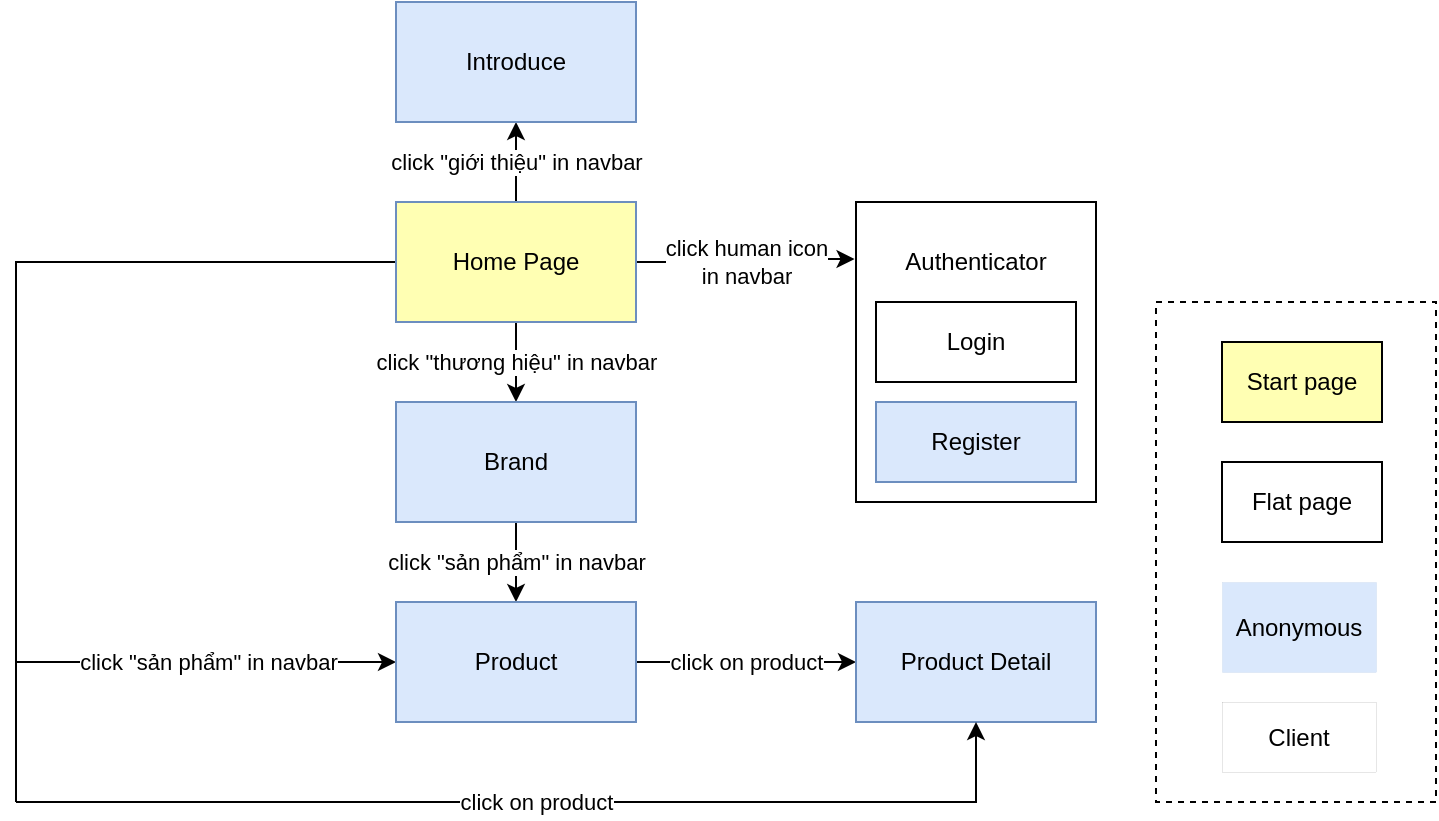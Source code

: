 <mxfile version="20.3.0" type="device"><diagram id="_5H-L2p9wcAScAushxqT" name="Trang-1"><mxGraphModel dx="976" dy="716" grid="1" gridSize="10" guides="1" tooltips="1" connect="1" arrows="1" fold="1" page="1" pageScale="1" pageWidth="850" pageHeight="1100" math="0" shadow="0"><root><mxCell id="0"/><mxCell id="1" parent="0"/><mxCell id="xL1AuNCBUxeQoqKHfMIo-3" value="click &quot;thương hiệu&quot; in navbar" style="edgeStyle=orthogonalEdgeStyle;rounded=0;orthogonalLoop=1;jettySize=auto;html=1;entryX=0.5;entryY=0;entryDx=0;entryDy=0;" parent="1" source="xL1AuNCBUxeQoqKHfMIo-1" target="xL1AuNCBUxeQoqKHfMIo-2" edge="1"><mxGeometry relative="1" as="geometry"/></mxCell><mxCell id="xL1AuNCBUxeQoqKHfMIo-7" style="edgeStyle=orthogonalEdgeStyle;rounded=0;orthogonalLoop=1;jettySize=auto;html=1;entryX=0;entryY=0.5;entryDx=0;entryDy=0;" parent="1" source="xL1AuNCBUxeQoqKHfMIo-1" target="xL1AuNCBUxeQoqKHfMIo-8" edge="1"><mxGeometry relative="1" as="geometry"><mxPoint x="330" y="640" as="targetPoint"/><Array as="points"><mxPoint x="150" y="410"/><mxPoint x="150" y="610"/></Array></mxGeometry></mxCell><mxCell id="-LlvZFSHtLSOR2tVRsAY-1" value="click &quot;sản phẩm&quot; in navbar" style="edgeLabel;html=1;align=center;verticalAlign=middle;resizable=0;points=[];" parent="xL1AuNCBUxeQoqKHfMIo-7" vertex="1" connectable="0"><mxGeometry x="0.675" relative="1" as="geometry"><mxPoint as="offset"/></mxGeometry></mxCell><mxCell id="xL1AuNCBUxeQoqKHfMIo-9" value="click human icon&lt;br&gt;&amp;nbsp;in navbar&amp;nbsp;" style="edgeStyle=orthogonalEdgeStyle;rounded=0;orthogonalLoop=1;jettySize=auto;html=1;entryX=-0.006;entryY=0.19;entryDx=0;entryDy=0;entryPerimeter=0;" parent="1" source="xL1AuNCBUxeQoqKHfMIo-1" target="xL1AuNCBUxeQoqKHfMIo-11" edge="1"><mxGeometry relative="1" as="geometry"><mxPoint x="560" y="410" as="targetPoint"/></mxGeometry></mxCell><mxCell id="xL1AuNCBUxeQoqKHfMIo-14" value="click &quot;giới thiệu&quot; in navbar" style="edgeStyle=orthogonalEdgeStyle;rounded=0;orthogonalLoop=1;jettySize=auto;html=1;entryX=0.5;entryY=1;entryDx=0;entryDy=0;" parent="1" source="xL1AuNCBUxeQoqKHfMIo-1" target="xL1AuNCBUxeQoqKHfMIo-13" edge="1"><mxGeometry relative="1" as="geometry"/></mxCell><mxCell id="xL1AuNCBUxeQoqKHfMIo-1" value="Home Page" style="rounded=0;whiteSpace=wrap;html=1;fillColor=#FFFFB3;strokeColor=#6c8ebf;" parent="1" vertex="1"><mxGeometry x="340" y="380" width="120" height="60" as="geometry"/></mxCell><mxCell id="xL1AuNCBUxeQoqKHfMIo-27" value="&lt;span style=&quot;color: rgb(0, 0, 0); font-family: Helvetica; font-size: 11px; font-style: normal; font-variant-ligatures: normal; font-variant-caps: normal; font-weight: 400; letter-spacing: normal; orphans: 2; text-align: center; text-indent: 0px; text-transform: none; widows: 2; word-spacing: 0px; -webkit-text-stroke-width: 0px; background-color: rgb(255, 255, 255); text-decoration-thickness: initial; text-decoration-style: initial; text-decoration-color: initial; float: none; display: inline !important;&quot;&gt;click &quot;sản phẩm&quot; in navbar&lt;/span&gt;" style="edgeStyle=orthogonalEdgeStyle;rounded=0;orthogonalLoop=1;jettySize=auto;html=1;" parent="1" source="xL1AuNCBUxeQoqKHfMIo-2" target="xL1AuNCBUxeQoqKHfMIo-8" edge="1"><mxGeometry relative="1" as="geometry"/></mxCell><mxCell id="xL1AuNCBUxeQoqKHfMIo-2" value="Brand" style="rounded=0;whiteSpace=wrap;html=1;fillColor=#dae8fc;strokeColor=#6c8ebf;" parent="1" vertex="1"><mxGeometry x="340" y="480" width="120" height="60" as="geometry"/></mxCell><mxCell id="xL1AuNCBUxeQoqKHfMIo-12" value="&lt;meta charset=&quot;utf-8&quot;&gt;&lt;span style=&quot;color: rgb(0, 0, 0); font-family: Helvetica; font-size: 11px; font-style: normal; font-variant-ligatures: normal; font-variant-caps: normal; font-weight: 400; letter-spacing: normal; orphans: 2; text-align: center; text-indent: 0px; text-transform: none; widows: 2; word-spacing: 0px; -webkit-text-stroke-width: 0px; background-color: rgb(255, 255, 255); text-decoration-thickness: initial; text-decoration-style: initial; text-decoration-color: initial; float: none; display: inline !important;&quot;&gt;click on product&lt;/span&gt;" style="edgeStyle=orthogonalEdgeStyle;rounded=0;orthogonalLoop=1;jettySize=auto;html=1;entryX=0;entryY=0.5;entryDx=0;entryDy=0;" parent="1" source="xL1AuNCBUxeQoqKHfMIo-8" target="xL1AuNCBUxeQoqKHfMIo-18" edge="1"><mxGeometry relative="1" as="geometry"><mxPoint x="550" y="640" as="targetPoint"/><mxPoint as="offset"/></mxGeometry></mxCell><mxCell id="xL1AuNCBUxeQoqKHfMIo-8" value="Product" style="rounded=0;whiteSpace=wrap;html=1;fillColor=#dae8fc;strokeColor=#6c8ebf;" parent="1" vertex="1"><mxGeometry x="340" y="580" width="120" height="60" as="geometry"/></mxCell><mxCell id="xL1AuNCBUxeQoqKHfMIo-11" value="" style="rounded=0;whiteSpace=wrap;html=1;" parent="1" vertex="1"><mxGeometry x="570" y="380" width="120" height="150" as="geometry"/></mxCell><mxCell id="xL1AuNCBUxeQoqKHfMIo-13" value="Introduce" style="rounded=0;whiteSpace=wrap;html=1;fillColor=#dae8fc;strokeColor=#6c8ebf;" parent="1" vertex="1"><mxGeometry x="340" y="280" width="120" height="60" as="geometry"/></mxCell><mxCell id="xL1AuNCBUxeQoqKHfMIo-18" value="Product Detail" style="rounded=0;whiteSpace=wrap;html=1;fillColor=#dae8fc;strokeColor=#6c8ebf;" parent="1" vertex="1"><mxGeometry x="570" y="580" width="120" height="60" as="geometry"/></mxCell><mxCell id="xL1AuNCBUxeQoqKHfMIo-21" value="" style="endArrow=none;html=1;rounded=0;" parent="1" edge="1"><mxGeometry width="50" height="50" relative="1" as="geometry"><mxPoint x="150" y="680" as="sourcePoint"/><mxPoint x="150" y="610" as="targetPoint"/></mxGeometry></mxCell><mxCell id="xL1AuNCBUxeQoqKHfMIo-22" value="click on product" style="endArrow=classic;html=1;rounded=0;entryX=0.5;entryY=1;entryDx=0;entryDy=0;" parent="1" target="xL1AuNCBUxeQoqKHfMIo-18" edge="1"><mxGeometry width="50" height="50" relative="1" as="geometry"><mxPoint x="150" y="680" as="sourcePoint"/><mxPoint x="740" y="710" as="targetPoint"/><Array as="points"><mxPoint x="630" y="680"/></Array></mxGeometry></mxCell><mxCell id="cm31tYwsFevxZI4d6jiq-28" value="Login" style="rounded=0;whiteSpace=wrap;html=1;" parent="1" vertex="1"><mxGeometry x="580" y="430" width="100" height="40" as="geometry"/></mxCell><mxCell id="cm31tYwsFevxZI4d6jiq-29" value="Register" style="rounded=0;whiteSpace=wrap;html=1;fillColor=#dae8fc;strokeColor=#6c8ebf;" parent="1" vertex="1"><mxGeometry x="580" y="480" width="100" height="40" as="geometry"/></mxCell><mxCell id="cm31tYwsFevxZI4d6jiq-30" value="Authenticator" style="text;html=1;strokeColor=none;fillColor=none;align=center;verticalAlign=middle;whiteSpace=wrap;rounded=0;" parent="1" vertex="1"><mxGeometry x="600" y="395" width="60" height="30" as="geometry"/></mxCell><mxCell id="cm31tYwsFevxZI4d6jiq-32" value="" style="rounded=0;whiteSpace=wrap;html=1;dashed=1;" parent="1" vertex="1"><mxGeometry x="720" y="430" width="140" height="250" as="geometry"/></mxCell><mxCell id="cm31tYwsFevxZI4d6jiq-33" value="Anonymous" style="rounded=0;whiteSpace=wrap;html=1;dashed=1;strokeWidth=0;fillColor=#dae8fc;strokeColor=#6c8ebf;" parent="1" vertex="1"><mxGeometry x="753" y="570" width="77" height="45" as="geometry"/></mxCell><mxCell id="cm31tYwsFevxZI4d6jiq-34" value="Client" style="rounded=0;whiteSpace=wrap;html=1;dashed=1;strokeWidth=0;" parent="1" vertex="1"><mxGeometry x="753" y="630" width="77" height="35" as="geometry"/></mxCell><mxCell id="cm31tYwsFevxZI4d6jiq-35" value="Flat page" style="rounded=0;whiteSpace=wrap;html=1;strokeWidth=1;perimeterSpacing=1;" parent="1" vertex="1"><mxGeometry x="753" y="510" width="80" height="40" as="geometry"/></mxCell><mxCell id="3IGHKN7pYZjDWUHw14rV-1" value="Start page" style="rounded=0;whiteSpace=wrap;html=1;strokeWidth=1;perimeterSpacing=1;fillColor=#FFFFB3;" vertex="1" parent="1"><mxGeometry x="753" y="450" width="80" height="40" as="geometry"/></mxCell></root></mxGraphModel></diagram></mxfile>